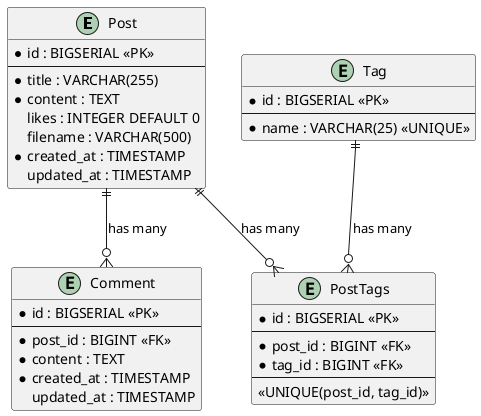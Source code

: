 @startuml
entity Post {
  * id : BIGSERIAL <<PK>>
  --
  * title : VARCHAR(255)
  * content : TEXT
  likes : INTEGER DEFAULT 0
  filename : VARCHAR(500)
  * created_at : TIMESTAMP
  updated_at : TIMESTAMP
}

entity Comment {
  * id : BIGSERIAL <<PK>>
  --
  * post_id : BIGINT <<FK>>
  * content : TEXT
  * created_at : TIMESTAMP
  updated_at : TIMESTAMP
}

entity Tag {
  * id : BIGSERIAL <<PK>>
  --
  * name : VARCHAR(25) <<UNIQUE>>
}

entity PostTags {
  * id : BIGSERIAL <<PK>>
  --
  * post_id : BIGINT <<FK>>
  * tag_id : BIGINT <<FK>>
  --
  <<UNIQUE(post_id, tag_id)>>
}

Post ||--o{ Comment : "has many"
Post ||--o{ PostTags : "has many"
Tag ||--o{ PostTags : "has many"

@enduml



